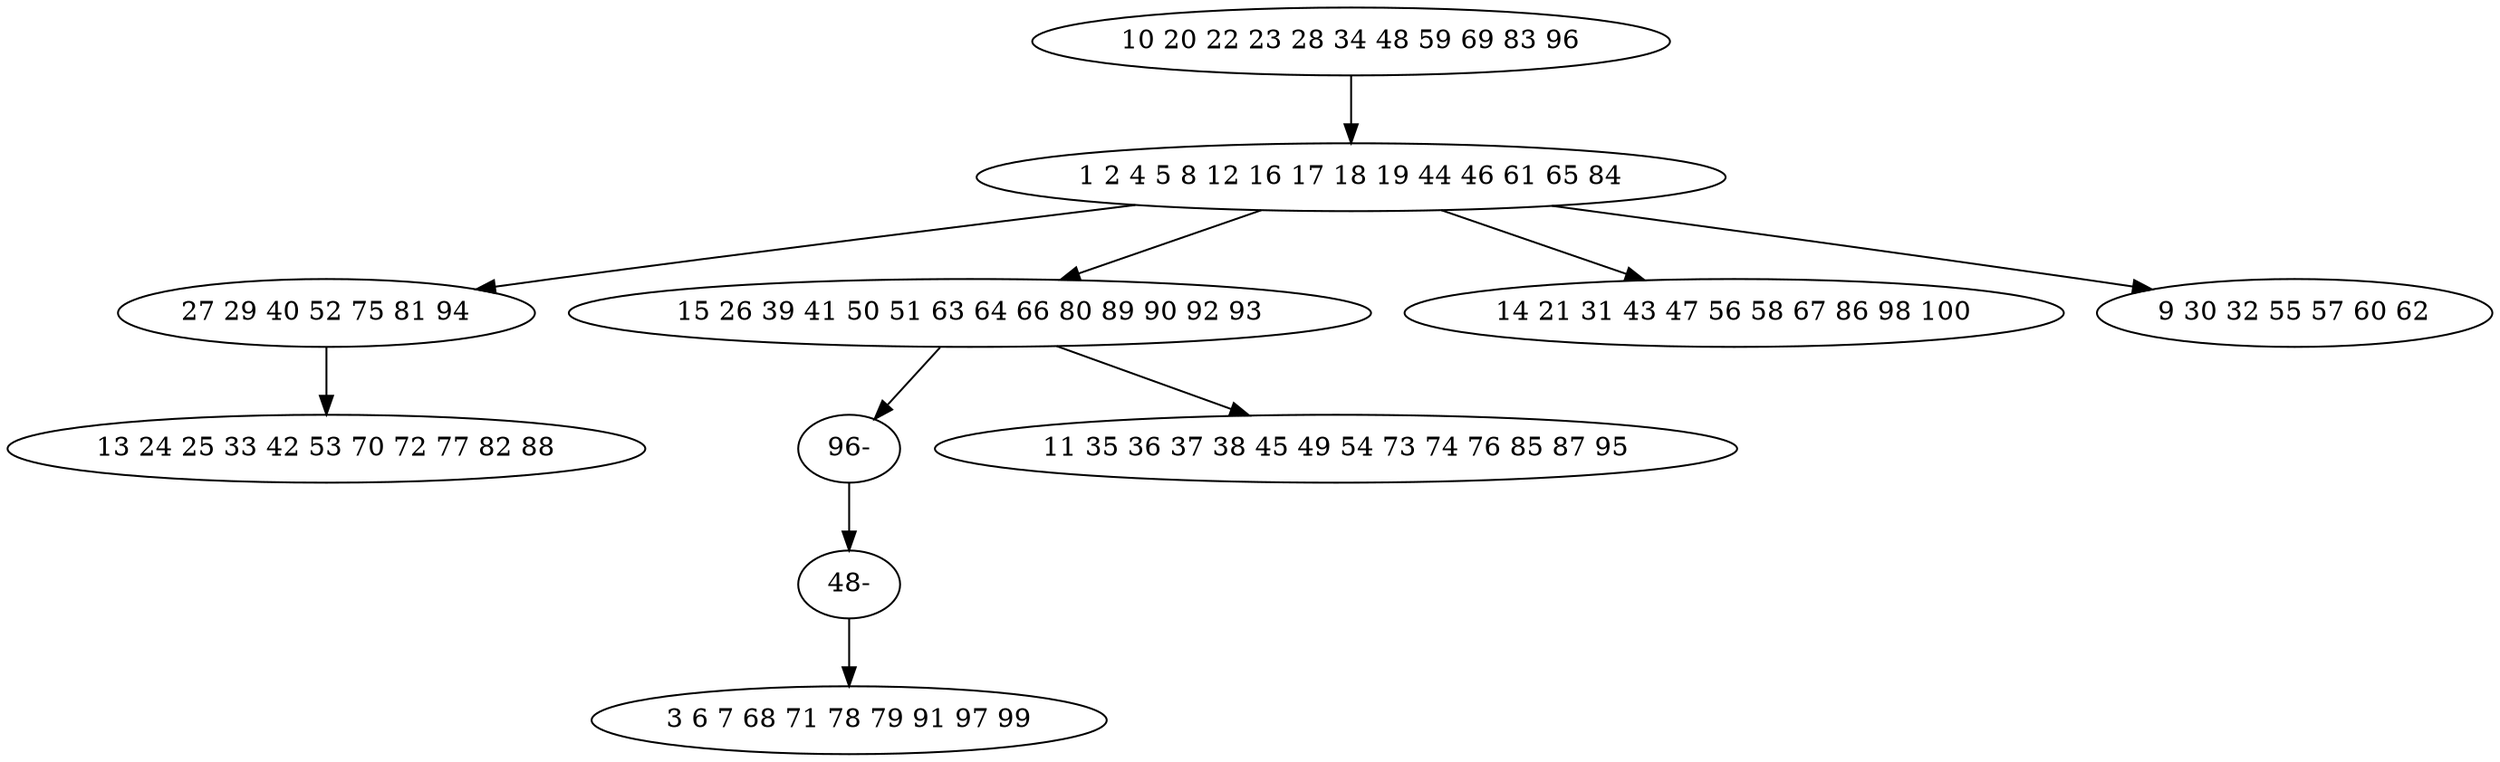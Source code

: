 digraph true_tree {
	"0" -> "1"
	"1" -> "2"
	"1" -> "3"
	"1" -> "4"
	"3" -> "9"
	"2" -> "6"
	"1" -> "7"
	"3" -> "8"
	"9" -> "10"
	"10" -> "5"
	"0" [label="10 20 22 23 28 34 48 59 69 83 96"];
	"1" [label="1 2 4 5 8 12 16 17 18 19 44 46 61 65 84"];
	"2" [label="27 29 40 52 75 81 94"];
	"3" [label="15 26 39 41 50 51 63 64 66 80 89 90 92 93"];
	"4" [label="14 21 31 43 47 56 58 67 86 98 100"];
	"5" [label="3 6 7 68 71 78 79 91 97 99"];
	"6" [label="13 24 25 33 42 53 70 72 77 82 88"];
	"7" [label="9 30 32 55 57 60 62"];
	"8" [label="11 35 36 37 38 45 49 54 73 74 76 85 87 95"];
	"9" [label="96-"];
	"10" [label="48-"];
}
